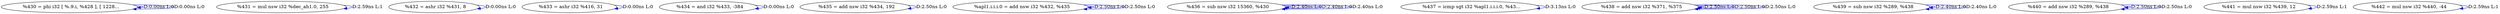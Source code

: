 digraph {
Node0x560817b20d40[label="  %430 = phi i32 [ %.9.i, %428 ], [ 1228..."];
Node0x560817b20d40 -> Node0x560817b20d40[label="D:0.00ns L:0",color=blue];
Node0x560817b20d40 -> Node0x560817b20d40[label="D:0.00ns L:0",color=blue];
Node0x560817b20e20[label="  %431 = mul nsw i32 %dec_ah1.0, 255"];
Node0x560817b20e20 -> Node0x560817b20e20[label="D:2.59ns L:1",color=blue];
Node0x560817b20f00[label="  %432 = ashr i32 %431, 8"];
Node0x560817b20f00 -> Node0x560817b20f00[label="D:0.00ns L:0",color=blue];
Node0x560817b20fe0[label="  %433 = ashr i32 %416, 31"];
Node0x560817b20fe0 -> Node0x560817b20fe0[label="D:0.00ns L:0",color=blue];
Node0x560817b210c0[label="  %434 = and i32 %433, -384"];
Node0x560817b210c0 -> Node0x560817b210c0[label="D:0.00ns L:0",color=blue];
Node0x560817b211a0[label="  %435 = add nsw i32 %434, 192"];
Node0x560817b211a0 -> Node0x560817b211a0[label="D:2.50ns L:0",color=blue];
Node0x560817b21280[label="  %apl1.i.i.i.0 = add nsw i32 %432, %435"];
Node0x560817b21280 -> Node0x560817b21280[label="D:2.50ns L:0",color=blue];
Node0x560817b21280 -> Node0x560817b21280[label="D:2.50ns L:0",color=blue];
Node0x560817b21360[label="  %436 = sub nsw i32 15360, %430"];
Node0x560817b21360 -> Node0x560817b21360[label="D:2.40ns L:0",color=blue];
Node0x560817b21360 -> Node0x560817b21360[label="D:2.40ns L:0",color=blue];
Node0x560817b21360 -> Node0x560817b21360[label="D:2.40ns L:0",color=blue];
Node0x560817b21440[label="  %437 = icmp sgt i32 %apl1.i.i.i.0, %43..."];
Node0x560817b21440 -> Node0x560817b21440[label="D:3.13ns L:0",color=blue];
Node0x560817b21520[label="  %438 = add nsw i32 %371, %375"];
Node0x560817b21520 -> Node0x560817b21520[label="D:2.50ns L:0",color=blue];
Node0x560817b21520 -> Node0x560817b21520[label="D:2.50ns L:0",color=blue];
Node0x560817b21520 -> Node0x560817b21520[label="D:2.50ns L:0",color=blue];
Node0x560817b21600[label="  %439 = sub nsw i32 %289, %438"];
Node0x560817b21600 -> Node0x560817b21600[label="D:2.40ns L:0",color=blue];
Node0x560817b21600 -> Node0x560817b21600[label="D:2.40ns L:0",color=blue];
Node0x560817b216e0[label="  %440 = add nsw i32 %289, %438"];
Node0x560817b216e0 -> Node0x560817b216e0[label="D:2.50ns L:0",color=blue];
Node0x560817b216e0 -> Node0x560817b216e0[label="D:2.50ns L:0",color=blue];
Node0x560817b217c0[label="  %441 = mul nsw i32 %439, 12"];
Node0x560817b217c0 -> Node0x560817b217c0[label="D:2.59ns L:1",color=blue];
Node0x560817b218a0[label="  %442 = mul nsw i32 %440, -44"];
Node0x560817b218a0 -> Node0x560817b218a0[label="D:2.59ns L:1",color=blue];
}
